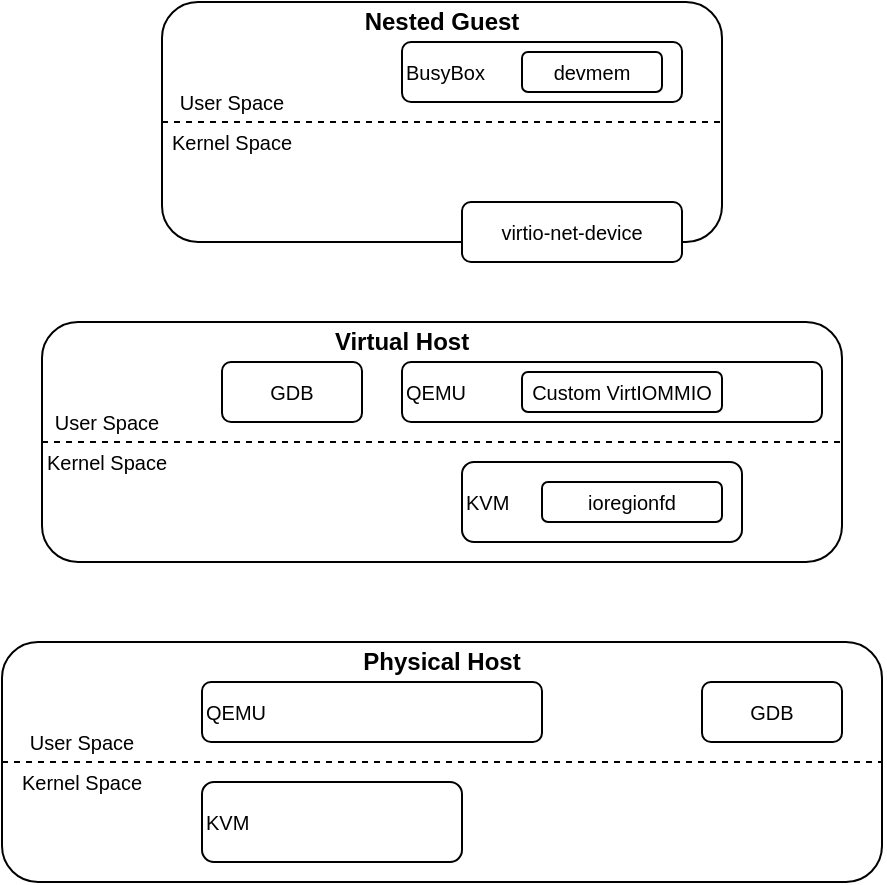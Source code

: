 <mxfile version="20.2.7" type="github">
  <diagram id="a-QX8mBSMtBPi-ePR0x0" name="Page-1">
    <mxGraphModel dx="677" dy="378" grid="1" gridSize="10" guides="1" tooltips="1" connect="1" arrows="1" fold="1" page="1" pageScale="1" pageWidth="800" pageHeight="520" math="0" shadow="0">
      <root>
        <mxCell id="0" />
        <mxCell id="1" parent="0" />
        <mxCell id="VQPmKQ6DlBFONKVE424w-11" value="" style="group" vertex="1" connectable="0" parent="1">
          <mxGeometry x="120" y="360" width="440" height="120" as="geometry" />
        </mxCell>
        <mxCell id="VQPmKQ6DlBFONKVE424w-1" value="&lt;div&gt;&lt;br&gt;&lt;/div&gt;&lt;div&gt;&lt;br&gt;&lt;/div&gt;&lt;div&gt;&lt;br&gt;&lt;/div&gt;&lt;div align=&quot;left&quot;&gt;&lt;br&gt;&lt;/div&gt;&lt;div align=&quot;left&quot;&gt;&lt;br&gt;&lt;/div&gt;&lt;div&gt;&lt;br&gt;&lt;/div&gt;&lt;div&gt;&lt;br&gt;&lt;/div&gt;&lt;div&gt;&lt;br&gt;&lt;/div&gt;" style="rounded=1;whiteSpace=wrap;html=1;" vertex="1" parent="VQPmKQ6DlBFONKVE424w-11">
          <mxGeometry width="440" height="120" as="geometry" />
        </mxCell>
        <mxCell id="VQPmKQ6DlBFONKVE424w-4" value="" style="endArrow=none;dashed=1;html=1;rounded=0;entryX=1;entryY=0.5;entryDx=0;entryDy=0;exitX=0;exitY=0.5;exitDx=0;exitDy=0;" edge="1" parent="VQPmKQ6DlBFONKVE424w-11" source="VQPmKQ6DlBFONKVE424w-1" target="VQPmKQ6DlBFONKVE424w-1">
          <mxGeometry width="50" height="50" relative="1" as="geometry">
            <mxPoint x="240" y="-80" as="sourcePoint" />
            <mxPoint x="290" y="-130" as="targetPoint" />
          </mxGeometry>
        </mxCell>
        <mxCell id="VQPmKQ6DlBFONKVE424w-8" value="Physical Host" style="text;html=1;strokeColor=none;fillColor=none;align=center;verticalAlign=middle;whiteSpace=wrap;rounded=0;fontStyle=1" vertex="1" parent="VQPmKQ6DlBFONKVE424w-11">
          <mxGeometry width="440" height="20" as="geometry" />
        </mxCell>
        <mxCell id="VQPmKQ6DlBFONKVE424w-9" value="&lt;font style=&quot;font-size: 10px;&quot;&gt;User Space&lt;/font&gt;" style="text;html=1;strokeColor=none;fillColor=none;align=center;verticalAlign=middle;whiteSpace=wrap;rounded=0;" vertex="1" parent="VQPmKQ6DlBFONKVE424w-11">
          <mxGeometry y="40" width="80" height="20" as="geometry" />
        </mxCell>
        <mxCell id="VQPmKQ6DlBFONKVE424w-10" value="&lt;font style=&quot;font-size: 10px;&quot;&gt;Kernel Space&lt;/font&gt;" style="text;html=1;strokeColor=none;fillColor=none;align=center;verticalAlign=middle;whiteSpace=wrap;rounded=0;" vertex="1" parent="VQPmKQ6DlBFONKVE424w-11">
          <mxGeometry y="60" width="80" height="20" as="geometry" />
        </mxCell>
        <mxCell id="VQPmKQ6DlBFONKVE424w-29" value="&lt;div align=&quot;left&quot;&gt;KVM&lt;/div&gt;" style="rounded=1;whiteSpace=wrap;html=1;fontSize=10;align=left;" vertex="1" parent="VQPmKQ6DlBFONKVE424w-11">
          <mxGeometry x="100" y="70" width="130" height="40" as="geometry" />
        </mxCell>
        <mxCell id="VQPmKQ6DlBFONKVE424w-30" value="&lt;div align=&quot;left&quot;&gt;QEMU&lt;/div&gt;" style="rounded=1;whiteSpace=wrap;html=1;fontSize=10;align=left;" vertex="1" parent="VQPmKQ6DlBFONKVE424w-11">
          <mxGeometry x="100" y="20" width="170" height="30" as="geometry" />
        </mxCell>
        <mxCell id="VQPmKQ6DlBFONKVE424w-31" value="GDB" style="rounded=1;whiteSpace=wrap;html=1;fontSize=10;" vertex="1" parent="VQPmKQ6DlBFONKVE424w-11">
          <mxGeometry x="350" y="20" width="70" height="30" as="geometry" />
        </mxCell>
        <mxCell id="VQPmKQ6DlBFONKVE424w-12" value="" style="group" vertex="1" connectable="0" parent="1">
          <mxGeometry x="140" y="200" width="400" height="120" as="geometry" />
        </mxCell>
        <mxCell id="VQPmKQ6DlBFONKVE424w-13" value="&lt;div&gt;&lt;br&gt;&lt;/div&gt;&lt;div&gt;&lt;br&gt;&lt;/div&gt;&lt;div&gt;&lt;br&gt;&lt;/div&gt;&lt;div align=&quot;left&quot;&gt;&lt;br&gt;&lt;/div&gt;&lt;div align=&quot;left&quot;&gt;&lt;br&gt;&lt;/div&gt;&lt;div&gt;&lt;br&gt;&lt;/div&gt;&lt;div&gt;&lt;br&gt;&lt;/div&gt;&lt;div&gt;&lt;br&gt;&lt;/div&gt;" style="rounded=1;whiteSpace=wrap;html=1;" vertex="1" parent="VQPmKQ6DlBFONKVE424w-12">
          <mxGeometry width="400" height="120" as="geometry" />
        </mxCell>
        <mxCell id="VQPmKQ6DlBFONKVE424w-14" value="" style="endArrow=none;dashed=1;html=1;rounded=0;entryX=1;entryY=0.5;entryDx=0;entryDy=0;exitX=0;exitY=0.5;exitDx=0;exitDy=0;" edge="1" parent="VQPmKQ6DlBFONKVE424w-12" source="VQPmKQ6DlBFONKVE424w-13" target="VQPmKQ6DlBFONKVE424w-13">
          <mxGeometry width="50" height="50" relative="1" as="geometry">
            <mxPoint x="196.364" y="-80" as="sourcePoint" />
            <mxPoint x="237.273" y="-130" as="targetPoint" />
          </mxGeometry>
        </mxCell>
        <mxCell id="VQPmKQ6DlBFONKVE424w-15" value="Virtual Host" style="text;html=1;strokeColor=none;fillColor=none;align=center;verticalAlign=middle;whiteSpace=wrap;rounded=0;fontStyle=1" vertex="1" parent="VQPmKQ6DlBFONKVE424w-12">
          <mxGeometry width="360" height="20" as="geometry" />
        </mxCell>
        <mxCell id="VQPmKQ6DlBFONKVE424w-16" value="&lt;font style=&quot;font-size: 10px;&quot;&gt;User Space&lt;/font&gt;" style="text;html=1;strokeColor=none;fillColor=none;align=center;verticalAlign=middle;whiteSpace=wrap;rounded=0;" vertex="1" parent="VQPmKQ6DlBFONKVE424w-12">
          <mxGeometry y="40" width="65.455" height="20" as="geometry" />
        </mxCell>
        <mxCell id="VQPmKQ6DlBFONKVE424w-17" value="&lt;font style=&quot;font-size: 10px;&quot;&gt;Kernel Space&lt;/font&gt;" style="text;html=1;strokeColor=none;fillColor=none;align=center;verticalAlign=middle;whiteSpace=wrap;rounded=0;" vertex="1" parent="VQPmKQ6DlBFONKVE424w-12">
          <mxGeometry y="60" width="65.455" height="20" as="geometry" />
        </mxCell>
        <mxCell id="VQPmKQ6DlBFONKVE424w-24" value="&lt;div align=&quot;left&quot;&gt;KVM&lt;/div&gt;" style="rounded=1;whiteSpace=wrap;html=1;fontSize=10;align=left;" vertex="1" parent="VQPmKQ6DlBFONKVE424w-12">
          <mxGeometry x="210" y="70" width="140" height="40" as="geometry" />
        </mxCell>
        <mxCell id="VQPmKQ6DlBFONKVE424w-25" value="ioregionfd" style="rounded=1;whiteSpace=wrap;html=1;fontSize=10;" vertex="1" parent="VQPmKQ6DlBFONKVE424w-12">
          <mxGeometry x="250" y="80" width="90" height="20" as="geometry" />
        </mxCell>
        <mxCell id="VQPmKQ6DlBFONKVE424w-26" value="&lt;div align=&quot;left&quot;&gt;QEMU&lt;/div&gt;" style="rounded=1;whiteSpace=wrap;html=1;fontSize=10;align=left;" vertex="1" parent="VQPmKQ6DlBFONKVE424w-12">
          <mxGeometry x="180" y="20" width="210" height="30" as="geometry" />
        </mxCell>
        <mxCell id="VQPmKQ6DlBFONKVE424w-27" value="Custom VirtIOMMIO" style="rounded=1;whiteSpace=wrap;html=1;fontSize=10;" vertex="1" parent="VQPmKQ6DlBFONKVE424w-12">
          <mxGeometry x="240" y="25" width="100" height="20" as="geometry" />
        </mxCell>
        <mxCell id="VQPmKQ6DlBFONKVE424w-28" value="GDB" style="rounded=1;whiteSpace=wrap;html=1;fontSize=10;" vertex="1" parent="VQPmKQ6DlBFONKVE424w-12">
          <mxGeometry x="90" y="20" width="70" height="30" as="geometry" />
        </mxCell>
        <mxCell id="VQPmKQ6DlBFONKVE424w-18" value="" style="group" vertex="1" connectable="0" parent="1">
          <mxGeometry x="200" y="40" width="280" height="140" as="geometry" />
        </mxCell>
        <mxCell id="VQPmKQ6DlBFONKVE424w-19" value="&lt;div&gt;&lt;br&gt;&lt;/div&gt;&lt;div&gt;&lt;br&gt;&lt;/div&gt;&lt;div&gt;&lt;br&gt;&lt;/div&gt;&lt;div align=&quot;left&quot;&gt;&lt;br&gt;&lt;/div&gt;&lt;div align=&quot;left&quot;&gt;&lt;br&gt;&lt;/div&gt;&lt;div&gt;&lt;br&gt;&lt;/div&gt;&lt;div&gt;&lt;br&gt;&lt;/div&gt;&lt;div&gt;&lt;br&gt;&lt;/div&gt;" style="rounded=1;whiteSpace=wrap;html=1;" vertex="1" parent="VQPmKQ6DlBFONKVE424w-18">
          <mxGeometry width="280" height="120" as="geometry" />
        </mxCell>
        <mxCell id="VQPmKQ6DlBFONKVE424w-20" value="" style="endArrow=none;dashed=1;html=1;rounded=0;entryX=1;entryY=0.5;entryDx=0;entryDy=0;exitX=0;exitY=0.5;exitDx=0;exitDy=0;" edge="1" parent="VQPmKQ6DlBFONKVE424w-18" source="VQPmKQ6DlBFONKVE424w-19" target="VQPmKQ6DlBFONKVE424w-19">
          <mxGeometry width="50" height="50" relative="1" as="geometry">
            <mxPoint x="152.727" y="-80" as="sourcePoint" />
            <mxPoint x="184.545" y="-130" as="targetPoint" />
          </mxGeometry>
        </mxCell>
        <mxCell id="VQPmKQ6DlBFONKVE424w-21" value="Nested Guest" style="text;html=1;strokeColor=none;fillColor=none;align=center;verticalAlign=middle;whiteSpace=wrap;rounded=0;fontStyle=1" vertex="1" parent="VQPmKQ6DlBFONKVE424w-18">
          <mxGeometry width="280" height="20" as="geometry" />
        </mxCell>
        <mxCell id="VQPmKQ6DlBFONKVE424w-22" value="&lt;font style=&quot;font-size: 10px;&quot;&gt;User Space&lt;/font&gt;" style="text;html=1;strokeColor=none;fillColor=none;align=center;verticalAlign=middle;whiteSpace=wrap;rounded=0;" vertex="1" parent="VQPmKQ6DlBFONKVE424w-18">
          <mxGeometry y="40" width="70" height="20" as="geometry" />
        </mxCell>
        <mxCell id="VQPmKQ6DlBFONKVE424w-23" value="&lt;font style=&quot;font-size: 10px;&quot;&gt;Kernel Space&lt;/font&gt;" style="text;html=1;strokeColor=none;fillColor=none;align=center;verticalAlign=middle;whiteSpace=wrap;rounded=0;" vertex="1" parent="VQPmKQ6DlBFONKVE424w-18">
          <mxGeometry y="60" width="70" height="20" as="geometry" />
        </mxCell>
        <mxCell id="VQPmKQ6DlBFONKVE424w-51" value="BusyBox" style="rounded=1;whiteSpace=wrap;html=1;fontSize=10;align=left;" vertex="1" parent="VQPmKQ6DlBFONKVE424w-18">
          <mxGeometry x="120" y="20" width="140" height="30" as="geometry" />
        </mxCell>
        <mxCell id="VQPmKQ6DlBFONKVE424w-43" value="devmem" style="rounded=1;whiteSpace=wrap;html=1;fontSize=10;" vertex="1" parent="VQPmKQ6DlBFONKVE424w-18">
          <mxGeometry x="180" y="25" width="70" height="20" as="geometry" />
        </mxCell>
        <mxCell id="VQPmKQ6DlBFONKVE424w-52" value="virtio-net-device" style="rounded=1;whiteSpace=wrap;html=1;fontSize=10;" vertex="1" parent="VQPmKQ6DlBFONKVE424w-18">
          <mxGeometry x="150" y="100" width="110" height="30" as="geometry" />
        </mxCell>
      </root>
    </mxGraphModel>
  </diagram>
</mxfile>
